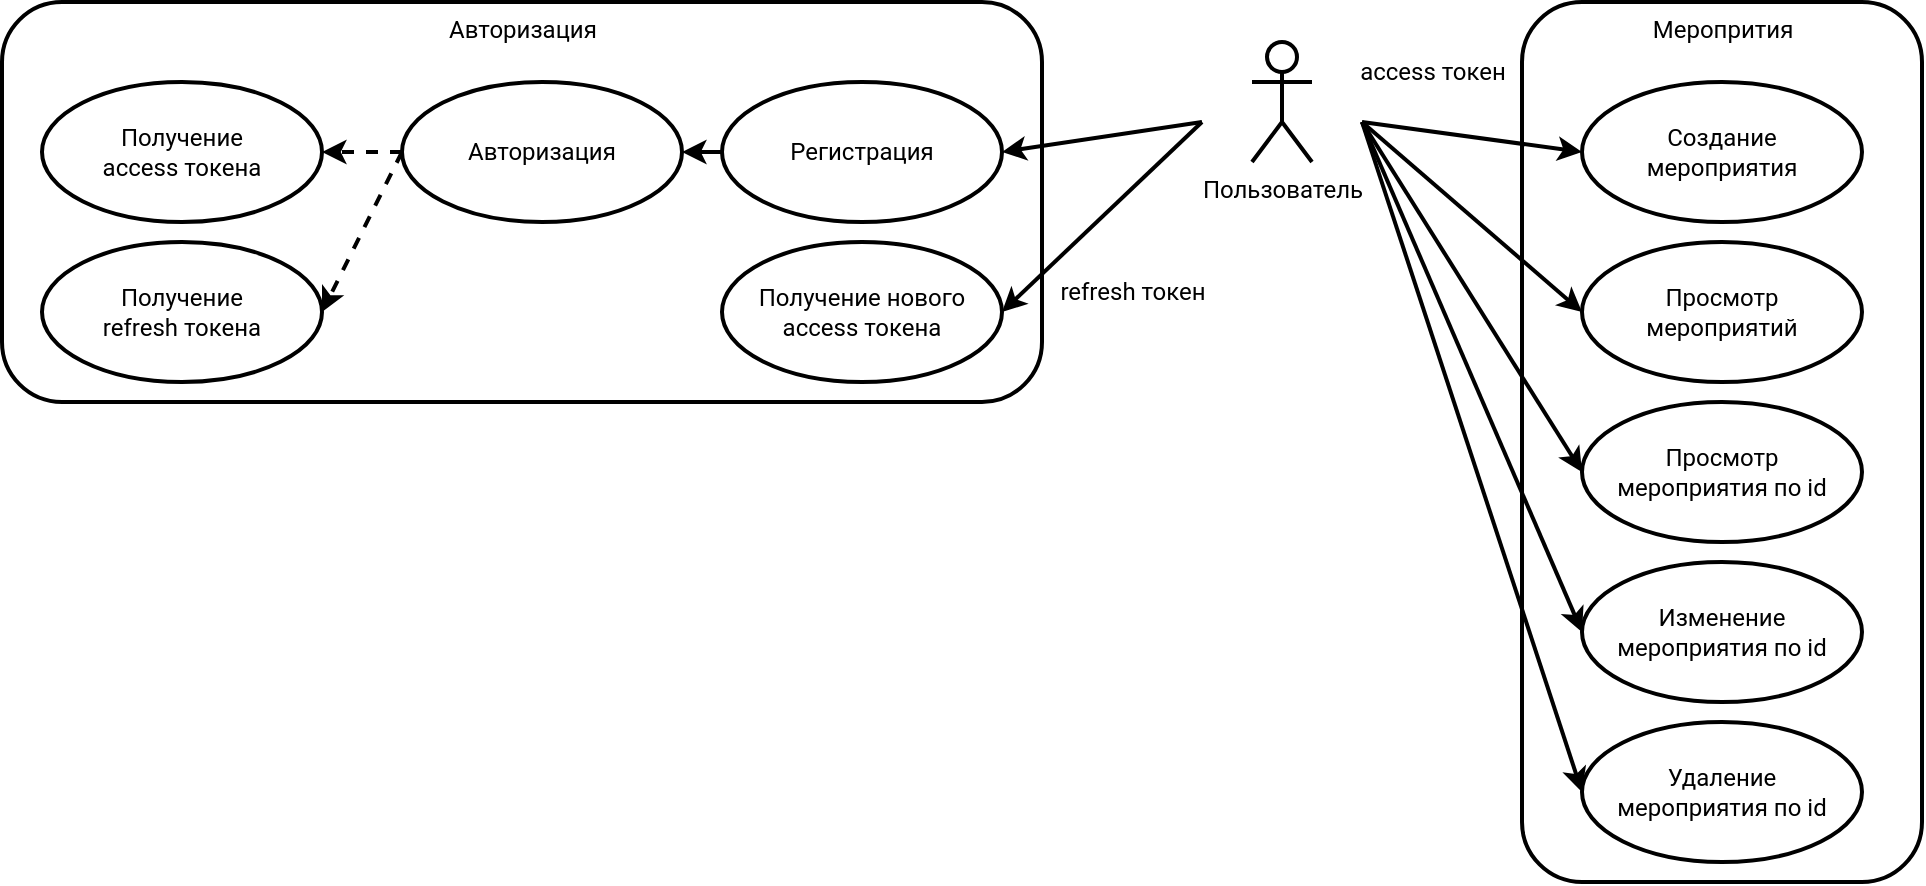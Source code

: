 <mxfile version="20.2.3" type="device"><diagram id="sCCgK9BwnteLEhmZ-HsS" name="Page-1"><mxGraphModel dx="1422" dy="865" grid="1" gridSize="10" guides="1" tooltips="1" connect="1" arrows="1" fold="1" page="1" pageScale="1" pageWidth="1169" pageHeight="827" math="0" shadow="0"><root><mxCell id="0"/><mxCell id="1" parent="0"/><mxCell id="bLhED5iIOPYHk77mrlAZ-3" value="Меропрития" style="html=1;rounded=1;strokeWidth=2;verticalAlign=top;fontFamily=Roboto;fontSource=https%3A%2F%2Ffonts.googleapis.com%2Fcss%3Ffamily%3DRoboto;" parent="1" vertex="1"><mxGeometry x="800" y="40" width="200" height="440" as="geometry"/></mxCell><mxCell id="bLhED5iIOPYHk77mrlAZ-10" value="Авторизация" style="html=1;rounded=1;strokeWidth=2;verticalAlign=top;fontFamily=Roboto;fontSource=https%3A%2F%2Ffonts.googleapis.com%2Fcss%3Ffamily%3DRoboto;" parent="1" vertex="1"><mxGeometry x="40" y="40" width="520" height="200" as="geometry"/></mxCell><mxCell id="bLhED5iIOPYHk77mrlAZ-28" style="edgeStyle=none;rounded=0;orthogonalLoop=1;jettySize=auto;html=1;exitX=0;exitY=0.5;exitDx=0;exitDy=0;entryX=1;entryY=0.5;entryDx=0;entryDy=0;strokeWidth=2;fontFamily=Roboto;fontSource=https%3A%2F%2Ffonts.googleapis.com%2Fcss%3Ffamily%3DRoboto;" parent="1" source="bLhED5iIOPYHk77mrlAZ-14" target="bLhED5iIOPYHk77mrlAZ-11" edge="1"><mxGeometry relative="1" as="geometry"/></mxCell><mxCell id="bLhED5iIOPYHk77mrlAZ-29" style="edgeStyle=none;rounded=0;orthogonalLoop=1;jettySize=auto;html=1;exitX=0;exitY=0.5;exitDx=0;exitDy=0;entryX=1;entryY=0.5;entryDx=0;entryDy=0;strokeWidth=2;fontFamily=Roboto;fontSource=https%3A%2F%2Ffonts.googleapis.com%2Fcss%3Ffamily%3DRoboto;" parent="1" source="bLhED5iIOPYHk77mrlAZ-14" target="bLhED5iIOPYHk77mrlAZ-27" edge="1"><mxGeometry relative="1" as="geometry"/></mxCell><mxCell id="bLhED5iIOPYHk77mrlAZ-30" style="edgeStyle=none;rounded=0;orthogonalLoop=1;jettySize=auto;html=1;exitX=1;exitY=0.5;exitDx=0;exitDy=0;entryX=0;entryY=0.5;entryDx=0;entryDy=0;strokeWidth=2;fontFamily=Roboto;fontSource=https%3A%2F%2Ffonts.googleapis.com%2Fcss%3Ffamily%3DRoboto;" parent="1" source="bLhED5iIOPYHk77mrlAZ-14" target="bLhED5iIOPYHk77mrlAZ-4" edge="1"><mxGeometry relative="1" as="geometry"/></mxCell><mxCell id="bLhED5iIOPYHk77mrlAZ-31" style="edgeStyle=none;rounded=0;orthogonalLoop=1;jettySize=auto;html=1;exitX=1;exitY=0.5;exitDx=0;exitDy=0;entryX=0;entryY=0.5;entryDx=0;entryDy=0;strokeWidth=2;fontFamily=Roboto;fontSource=https%3A%2F%2Ffonts.googleapis.com%2Fcss%3Ffamily%3DRoboto;" parent="1" source="bLhED5iIOPYHk77mrlAZ-14" target="bLhED5iIOPYHk77mrlAZ-7" edge="1"><mxGeometry relative="1" as="geometry"/></mxCell><mxCell id="bLhED5iIOPYHk77mrlAZ-32" style="edgeStyle=none;rounded=0;orthogonalLoop=1;jettySize=auto;html=1;exitX=1;exitY=0.5;exitDx=0;exitDy=0;entryX=0;entryY=0.5;entryDx=0;entryDy=0;strokeWidth=2;fontFamily=Roboto;fontSource=https%3A%2F%2Ffonts.googleapis.com%2Fcss%3Ffamily%3DRoboto;" parent="1" source="bLhED5iIOPYHk77mrlAZ-14" target="bLhED5iIOPYHk77mrlAZ-8" edge="1"><mxGeometry relative="1" as="geometry"/></mxCell><mxCell id="bLhED5iIOPYHk77mrlAZ-33" style="edgeStyle=none;rounded=0;orthogonalLoop=1;jettySize=auto;html=1;exitX=1;exitY=0.5;exitDx=0;exitDy=0;entryX=0;entryY=0.5;entryDx=0;entryDy=0;strokeWidth=2;fontFamily=Roboto;fontSource=https%3A%2F%2Ffonts.googleapis.com%2Fcss%3Ffamily%3DRoboto;" parent="1" source="bLhED5iIOPYHk77mrlAZ-14" target="bLhED5iIOPYHk77mrlAZ-9" edge="1"><mxGeometry relative="1" as="geometry"/></mxCell><mxCell id="_cu-uquHL2PCP56vXQXI-1" style="rounded=0;orthogonalLoop=1;jettySize=auto;html=1;exitX=1;exitY=0.5;exitDx=0;exitDy=0;entryX=0;entryY=0.5;entryDx=0;entryDy=0;strokeWidth=2;fontFamily=Roboto;fontSource=https%3A%2F%2Ffonts.googleapis.com%2Fcss%3Ffamily%3DRoboto;" parent="1" source="bLhED5iIOPYHk77mrlAZ-14" target="JXTGyGDnSJYLTZRYuK5D-1" edge="1"><mxGeometry relative="1" as="geometry"/></mxCell><mxCell id="bLhED5iIOPYHk77mrlAZ-14" value="" style="html=1;rounded=1;strokeWidth=2;fillColor=none;strokeColor=none;fontFamily=Roboto;fontSource=https%3A%2F%2Ffonts.googleapis.com%2Fcss%3Ffamily%3DRoboto;" parent="1" vertex="1"><mxGeometry x="640" y="40" width="80" height="120" as="geometry"/></mxCell><mxCell id="bLhED5iIOPYHk77mrlAZ-1" value="Пользователь" style="shape=umlActor;verticalLabelPosition=bottom;verticalAlign=top;html=1;strokeWidth=2;fontFamily=Roboto;fontSource=https%3A%2F%2Ffonts.googleapis.com%2Fcss%3Ffamily%3DRoboto;" parent="1" vertex="1"><mxGeometry x="665" y="60" width="30" height="60" as="geometry"/></mxCell><mxCell id="bLhED5iIOPYHk77mrlAZ-4" value="Создание&lt;br&gt;мероприятия" style="ellipse;whiteSpace=wrap;html=1;strokeWidth=2;fontFamily=Roboto;fontSource=https%3A%2F%2Ffonts.googleapis.com%2Fcss%3Ffamily%3DRoboto;" parent="1" vertex="1"><mxGeometry x="830" y="80" width="140" height="70" as="geometry"/></mxCell><mxCell id="bLhED5iIOPYHk77mrlAZ-7" value="Просмотр&lt;br&gt;мероприятий" style="ellipse;whiteSpace=wrap;html=1;strokeWidth=2;fontFamily=Roboto;fontSource=https%3A%2F%2Ffonts.googleapis.com%2Fcss%3Ffamily%3DRoboto;" parent="1" vertex="1"><mxGeometry x="830" y="160" width="140" height="70" as="geometry"/></mxCell><mxCell id="bLhED5iIOPYHk77mrlAZ-8" value="Изменение&lt;br&gt;мероприятия по id" style="ellipse;whiteSpace=wrap;html=1;strokeWidth=2;fontFamily=Roboto;fontSource=https%3A%2F%2Ffonts.googleapis.com%2Fcss%3Ffamily%3DRoboto;" parent="1" vertex="1"><mxGeometry x="830" y="320" width="140" height="70" as="geometry"/></mxCell><mxCell id="bLhED5iIOPYHk77mrlAZ-9" value="Удаление&lt;br&gt;мероприятия по id" style="ellipse;whiteSpace=wrap;html=1;strokeWidth=2;fontFamily=Roboto;fontSource=https%3A%2F%2Ffonts.googleapis.com%2Fcss%3Ffamily%3DRoboto;" parent="1" vertex="1"><mxGeometry x="830" y="400" width="140" height="70" as="geometry"/></mxCell><mxCell id="bLhED5iIOPYHk77mrlAZ-23" style="edgeStyle=none;rounded=0;orthogonalLoop=1;jettySize=auto;html=1;exitX=0;exitY=0.5;exitDx=0;exitDy=0;entryX=1;entryY=0.5;entryDx=0;entryDy=0;strokeWidth=2;fontFamily=Roboto;fontSource=https%3A%2F%2Ffonts.googleapis.com%2Fcss%3Ffamily%3DRoboto;" parent="1" source="bLhED5iIOPYHk77mrlAZ-11" target="bLhED5iIOPYHk77mrlAZ-12" edge="1"><mxGeometry relative="1" as="geometry"/></mxCell><mxCell id="bLhED5iIOPYHk77mrlAZ-11" value="Регистрация" style="ellipse;whiteSpace=wrap;html=1;strokeWidth=2;fontFamily=Roboto;fontSource=https%3A%2F%2Ffonts.googleapis.com%2Fcss%3Ffamily%3DRoboto;" parent="1" vertex="1"><mxGeometry x="400" y="80" width="140" height="70" as="geometry"/></mxCell><mxCell id="bLhED5iIOPYHk77mrlAZ-24" style="edgeStyle=none;rounded=0;orthogonalLoop=1;jettySize=auto;html=1;exitX=0;exitY=0.5;exitDx=0;exitDy=0;strokeWidth=2;fontFamily=Roboto;fontSource=https%3A%2F%2Ffonts.googleapis.com%2Fcss%3Ffamily%3DRoboto;dashed=1;" parent="1" source="bLhED5iIOPYHk77mrlAZ-12" target="bLhED5iIOPYHk77mrlAZ-21" edge="1"><mxGeometry relative="1" as="geometry"/></mxCell><mxCell id="bLhED5iIOPYHk77mrlAZ-25" style="edgeStyle=none;rounded=0;orthogonalLoop=1;jettySize=auto;html=1;exitX=0;exitY=0.5;exitDx=0;exitDy=0;entryX=1;entryY=0.5;entryDx=0;entryDy=0;strokeWidth=2;fontFamily=Roboto;fontSource=https%3A%2F%2Ffonts.googleapis.com%2Fcss%3Ffamily%3DRoboto;dashed=1;" parent="1" source="bLhED5iIOPYHk77mrlAZ-12" target="bLhED5iIOPYHk77mrlAZ-22" edge="1"><mxGeometry relative="1" as="geometry"/></mxCell><mxCell id="bLhED5iIOPYHk77mrlAZ-12" value="Авторизация" style="ellipse;whiteSpace=wrap;html=1;strokeWidth=2;fontFamily=Roboto;fontSource=https%3A%2F%2Ffonts.googleapis.com%2Fcss%3Ffamily%3DRoboto;" parent="1" vertex="1"><mxGeometry x="240" y="80" width="140" height="70" as="geometry"/></mxCell><mxCell id="bLhED5iIOPYHk77mrlAZ-21" value="Получение&lt;br&gt;access токена" style="ellipse;whiteSpace=wrap;html=1;strokeWidth=2;fontFamily=Roboto;fontSource=https%3A%2F%2Ffonts.googleapis.com%2Fcss%3Ffamily%3DRoboto;" parent="1" vertex="1"><mxGeometry x="60" y="80" width="140" height="70" as="geometry"/></mxCell><mxCell id="bLhED5iIOPYHk77mrlAZ-22" value="Получение&lt;br&gt;refresh токена" style="ellipse;whiteSpace=wrap;html=1;strokeWidth=2;fontFamily=Roboto;fontSource=https%3A%2F%2Ffonts.googleapis.com%2Fcss%3Ffamily%3DRoboto;" parent="1" vertex="1"><mxGeometry x="60" y="160" width="140" height="70" as="geometry"/></mxCell><mxCell id="bLhED5iIOPYHk77mrlAZ-27" value="Получение нового&lt;br&gt;access токена" style="ellipse;whiteSpace=wrap;html=1;strokeWidth=2;fontFamily=Roboto;fontSource=https%3A%2F%2Ffonts.googleapis.com%2Fcss%3Ffamily%3DRoboto;" parent="1" vertex="1"><mxGeometry x="400" y="160" width="140" height="70" as="geometry"/></mxCell><mxCell id="bLhED5iIOPYHk77mrlAZ-34" value="access токен" style="text;html=1;align=center;verticalAlign=middle;resizable=0;points=[];autosize=1;strokeColor=none;fillColor=none;fontFamily=Roboto;fontSource=https%3A%2F%2Ffonts.googleapis.com%2Fcss%3Ffamily%3DRoboto;" parent="1" vertex="1"><mxGeometry x="705" y="60" width="100" height="30" as="geometry"/></mxCell><mxCell id="bLhED5iIOPYHk77mrlAZ-35" value="refresh токен" style="text;html=1;align=center;verticalAlign=middle;resizable=0;points=[];autosize=1;strokeColor=none;fillColor=none;fontFamily=Roboto;fontSource=https%3A%2F%2Ffonts.googleapis.com%2Fcss%3Ffamily%3DRoboto;" parent="1" vertex="1"><mxGeometry x="555" y="170" width="100" height="30" as="geometry"/></mxCell><mxCell id="JXTGyGDnSJYLTZRYuK5D-1" value="Просмотр&lt;br&gt;мероприятия по id" style="ellipse;whiteSpace=wrap;html=1;strokeWidth=2;fontFamily=Roboto;fontSource=https%3A%2F%2Ffonts.googleapis.com%2Fcss%3Ffamily%3DRoboto;" parent="1" vertex="1"><mxGeometry x="830" y="240" width="140" height="70" as="geometry"/></mxCell></root></mxGraphModel></diagram></mxfile>